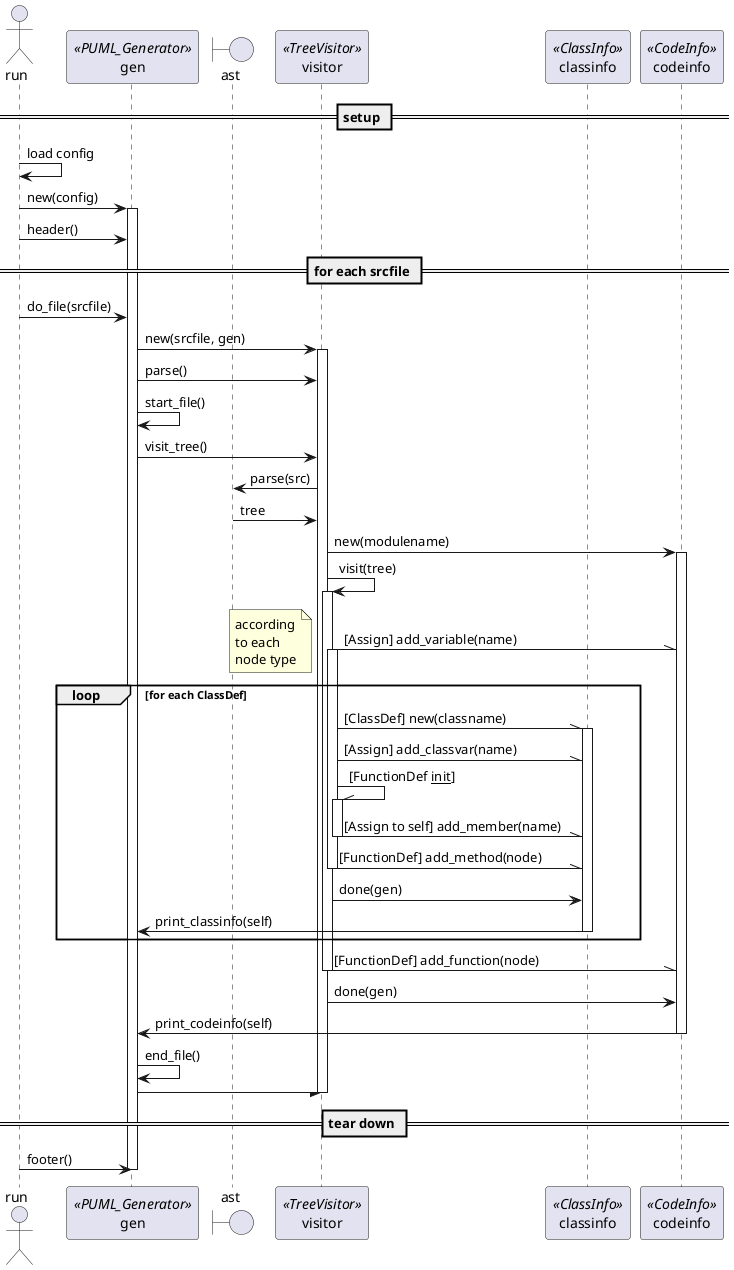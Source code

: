 ' -*- plantuml -*-
@startuml
actor run
participant gen <<PUML_Generator>>
boundary ast
participant visitor <<TreeVisitor>>
participant classinfo <<ClassInfo>>
participant codeinfo <<CodeInfo>>

== setup ==
run -> run : load config
run -> gen : new(config)
activate gen
run -> gen : header()

== for each srcfile ==
run -> gen : do_file(srcfile)
gen -> visitor : new(srcfile, gen)
activate visitor
gen -> visitor : parse()
gen -> gen : start_file()
gen -> visitor : visit_tree()
visitor -> ast : parse(src)
visitor <- ast : tree
visitor -> codeinfo : new(modulename)
activate codeinfo
visitor -> visitor : visit(tree)
activate visitor
visitor -\\ codeinfo : [Assign] add_variable(name)
loop for each ClassDef
note left
     according
     to each
     node type
end note
activate visitor
''create classinfo
visitor -\\ classinfo : [ClassDef] new(classname)
activate classinfo
visitor -\\ classinfo : [Assign] add_classvar(name)
visitor -\\ visitor : [FunctionDef __init__]
activate visitor
visitor -\\ classinfo : [Assign to self] add_member(name)
deactivate visitor
visitor -\\ classinfo : [FunctionDef] add_method(node)
deactivate visitor
visitor -> classinfo : done(gen)
classinfo -> gen : print_classinfo(self)
deactivate classinfo
end
visitor -\\ codeinfo : [FunctionDef] add_function(node)
deactivate visitor
visitor -> codeinfo : done(gen)
codeinfo -> gen : print_codeinfo(self)
deactivate codeinfo
gen -> gen : end_file()
gen -/ visitor
deactivate visitor

== tear down ==
run -> gen : footer()
deactivate gen
@enduml
